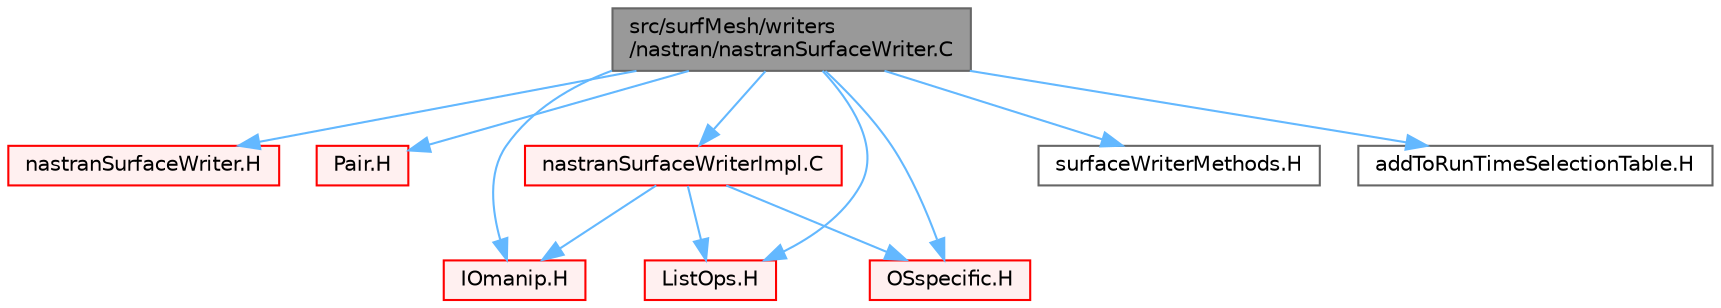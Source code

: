 digraph "src/surfMesh/writers/nastran/nastranSurfaceWriter.C"
{
 // LATEX_PDF_SIZE
  bgcolor="transparent";
  edge [fontname=Helvetica,fontsize=10,labelfontname=Helvetica,labelfontsize=10];
  node [fontname=Helvetica,fontsize=10,shape=box,height=0.2,width=0.4];
  Node1 [id="Node000001",label="src/surfMesh/writers\l/nastran/nastranSurfaceWriter.C",height=0.2,width=0.4,color="gray40", fillcolor="grey60", style="filled", fontcolor="black",tooltip=" "];
  Node1 -> Node2 [id="edge1_Node000001_Node000002",color="steelblue1",style="solid",tooltip=" "];
  Node2 [id="Node000002",label="nastranSurfaceWriter.H",height=0.2,width=0.4,color="red", fillcolor="#FFF0F0", style="filled",URL="$nastranSurfaceWriter_8H.html",tooltip=" "];
  Node1 -> Node160 [id="edge2_Node000001_Node000160",color="steelblue1",style="solid",tooltip=" "];
  Node160 [id="Node000160",label="Pair.H",height=0.2,width=0.4,color="red", fillcolor="#FFF0F0", style="filled",URL="$Pair_8H.html",tooltip=" "];
  Node1 -> Node246 [id="edge3_Node000001_Node000246",color="steelblue1",style="solid",tooltip=" "];
  Node246 [id="Node000246",label="IOmanip.H",height=0.2,width=0.4,color="red", fillcolor="#FFF0F0", style="filled",URL="$IOmanip_8H.html",tooltip="Istream and Ostream manipulators taking arguments."];
  Node1 -> Node157 [id="edge4_Node000001_Node000157",color="steelblue1",style="solid",tooltip=" "];
  Node157 [id="Node000157",label="ListOps.H",height=0.2,width=0.4,color="red", fillcolor="#FFF0F0", style="filled",URL="$ListOps_8H.html",tooltip="Various functions to operate on Lists."];
  Node1 -> Node247 [id="edge5_Node000001_Node000247",color="steelblue1",style="solid",tooltip=" "];
  Node247 [id="Node000247",label="OSspecific.H",height=0.2,width=0.4,color="red", fillcolor="#FFF0F0", style="filled",URL="$OSspecific_8H.html",tooltip="Functions used by OpenFOAM that are specific to POSIX compliant operating systems and need to be repl..."];
  Node1 -> Node251 [id="edge6_Node000001_Node000251",color="steelblue1",style="solid",tooltip=" "];
  Node251 [id="Node000251",label="surfaceWriterMethods.H",height=0.2,width=0.4,color="grey40", fillcolor="white", style="filled",URL="$surfaceWriterMethods_8H.html",tooltip="Convenience macros for instantiating surfaceWriter methods."];
  Node1 -> Node252 [id="edge7_Node000001_Node000252",color="steelblue1",style="solid",tooltip=" "];
  Node252 [id="Node000252",label="addToRunTimeSelectionTable.H",height=0.2,width=0.4,color="grey40", fillcolor="white", style="filled",URL="$addToRunTimeSelectionTable_8H.html",tooltip="Macros for easy insertion into run-time selection tables."];
  Node1 -> Node253 [id="edge8_Node000001_Node000253",color="steelblue1",style="solid",tooltip=" "];
  Node253 [id="Node000253",label="nastranSurfaceWriterImpl.C",height=0.2,width=0.4,color="red", fillcolor="#FFF0F0", style="filled",URL="$nastranSurfaceWriterImpl_8C.html",tooltip=" "];
  Node253 -> Node246 [id="edge9_Node000253_Node000246",color="steelblue1",style="solid",tooltip=" "];
  Node253 -> Node157 [id="edge10_Node000253_Node000157",color="steelblue1",style="solid",tooltip=" "];
  Node253 -> Node247 [id="edge11_Node000253_Node000247",color="steelblue1",style="solid",tooltip=" "];
}
